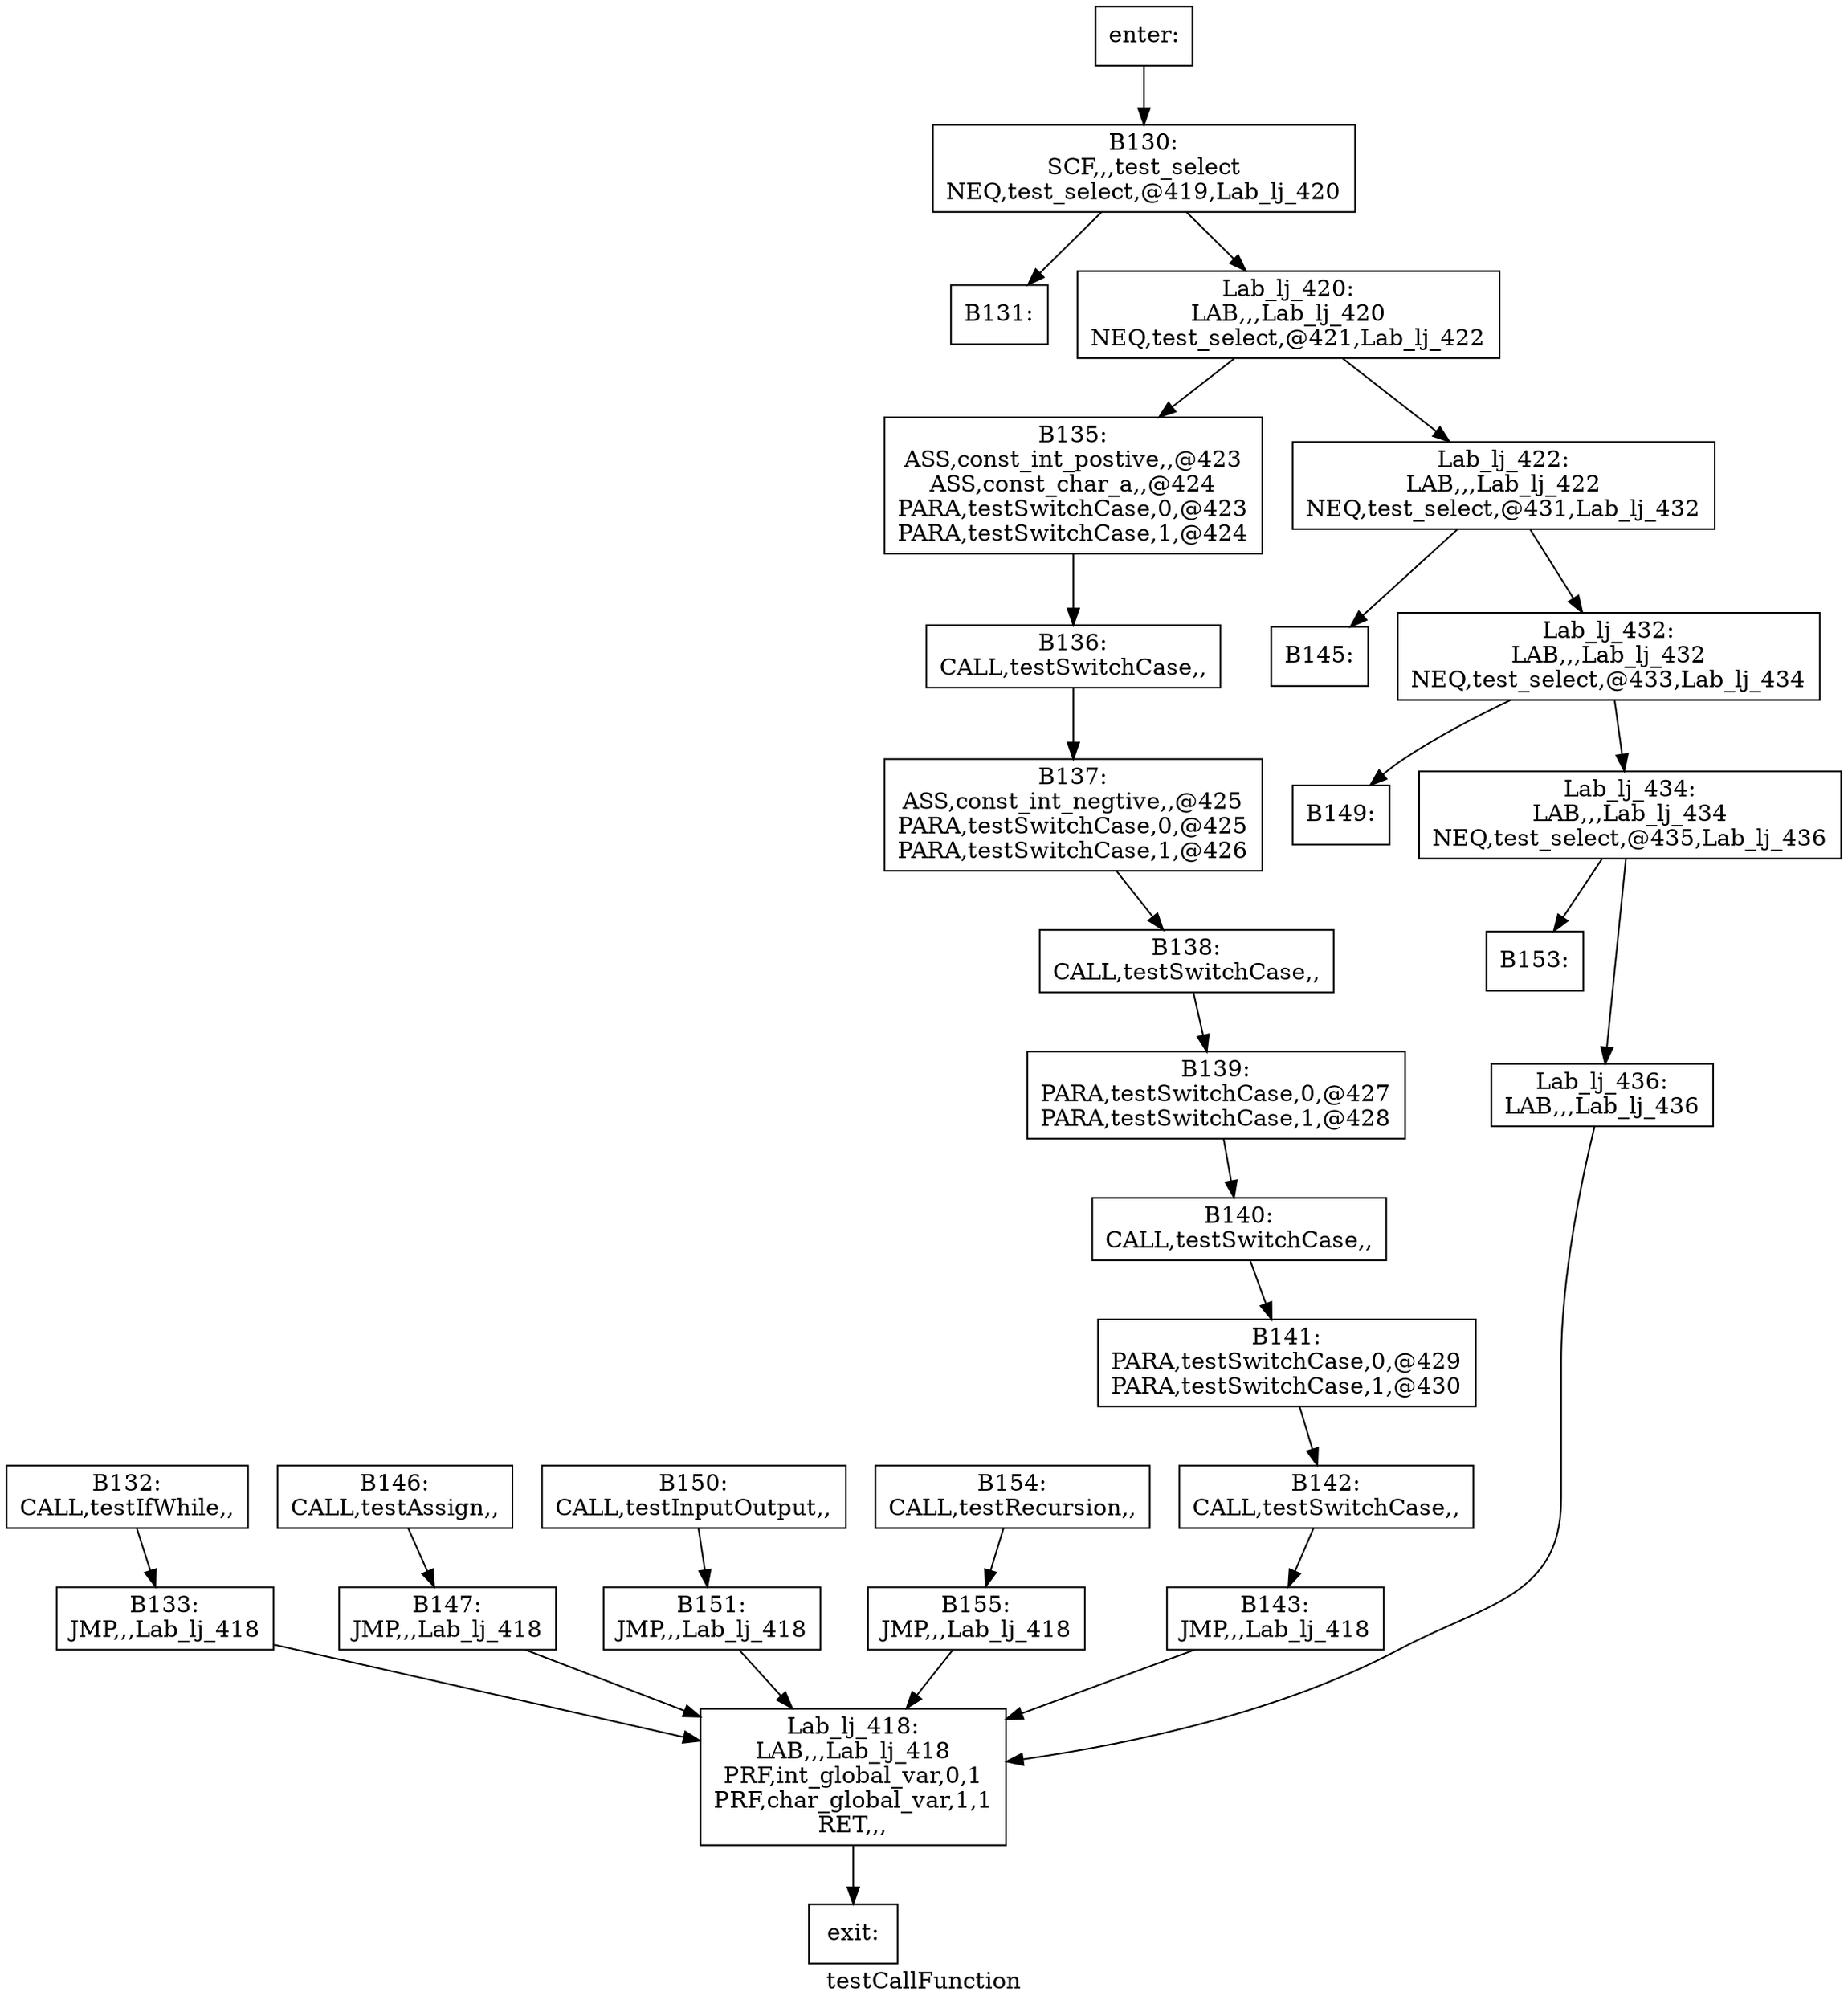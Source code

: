 digraph testCallFunction{
label =testCallFunction
B130[label="B130:\nSCF,,,test_select\nNEQ,test_select,@419,Lab_lj_420\n" shape=box]
B131[label="B131:\n" shape=box]
B132[label="B132:\nCALL,testIfWhile,,\n" shape=box]
B133[label="B133:\nJMP,,,Lab_lj_418\n" shape=box]
B135[label="B135:\nASS,const_int_postive,,@423\nASS,const_char_a,,@424\nPARA,testSwitchCase,0,@423\nPARA,testSwitchCase,1,@424\n" shape=box]
B136[label="B136:\nCALL,testSwitchCase,,\n" shape=box]
B137[label="B137:\nASS,const_int_negtive,,@425\nPARA,testSwitchCase,0,@425\nPARA,testSwitchCase,1,@426\n" shape=box]
B138[label="B138:\nCALL,testSwitchCase,,\n" shape=box]
B139[label="B139:\nPARA,testSwitchCase,0,@427\nPARA,testSwitchCase,1,@428\n" shape=box]
B140[label="B140:\nCALL,testSwitchCase,,\n" shape=box]
B141[label="B141:\nPARA,testSwitchCase,0,@429\nPARA,testSwitchCase,1,@430\n" shape=box]
B142[label="B142:\nCALL,testSwitchCase,,\n" shape=box]
B143[label="B143:\nJMP,,,Lab_lj_418\n" shape=box]
B145[label="B145:\n" shape=box]
B146[label="B146:\nCALL,testAssign,,\n" shape=box]
B147[label="B147:\nJMP,,,Lab_lj_418\n" shape=box]
B149[label="B149:\n" shape=box]
B150[label="B150:\nCALL,testInputOutput,,\n" shape=box]
B151[label="B151:\nJMP,,,Lab_lj_418\n" shape=box]
B153[label="B153:\n" shape=box]
B154[label="B154:\nCALL,testRecursion,,\n" shape=box]
B155[label="B155:\nJMP,,,Lab_lj_418\n" shape=box]
Lab_lj_418[label="Lab_lj_418:\nLAB,,,Lab_lj_418\nPRF,int_global_var,0,1\nPRF,char_global_var,1,1\nRET,,,\n" shape=box]
Lab_lj_420[label="Lab_lj_420:\nLAB,,,Lab_lj_420\nNEQ,test_select,@421,Lab_lj_422\n" shape=box]
Lab_lj_422[label="Lab_lj_422:\nLAB,,,Lab_lj_422\nNEQ,test_select,@431,Lab_lj_432\n" shape=box]
Lab_lj_432[label="Lab_lj_432:\nLAB,,,Lab_lj_432\nNEQ,test_select,@433,Lab_lj_434\n" shape=box]
Lab_lj_434[label="Lab_lj_434:\nLAB,,,Lab_lj_434\nNEQ,test_select,@435,Lab_lj_436\n" shape=box]
Lab_lj_436[label="Lab_lj_436:\nLAB,,,Lab_lj_436\n" shape=box]
enter[label="enter:\n" shape=box]
exit[label="exit:\n" shape=box]
B130->B131
B130->Lab_lj_420
B132->B133
B133->Lab_lj_418
B135->B136
B136->B137
B137->B138
B138->B139
B139->B140
B140->B141
B141->B142
B142->B143
B143->Lab_lj_418
B146->B147
B147->Lab_lj_418
B150->B151
B151->Lab_lj_418
B154->B155
B155->Lab_lj_418
Lab_lj_418->exit
Lab_lj_420->B135
Lab_lj_420->Lab_lj_422
Lab_lj_422->B145
Lab_lj_422->Lab_lj_432
Lab_lj_432->B149
Lab_lj_432->Lab_lj_434
Lab_lj_434->B153
Lab_lj_434->Lab_lj_436
Lab_lj_436->Lab_lj_418
enter->B130
}
